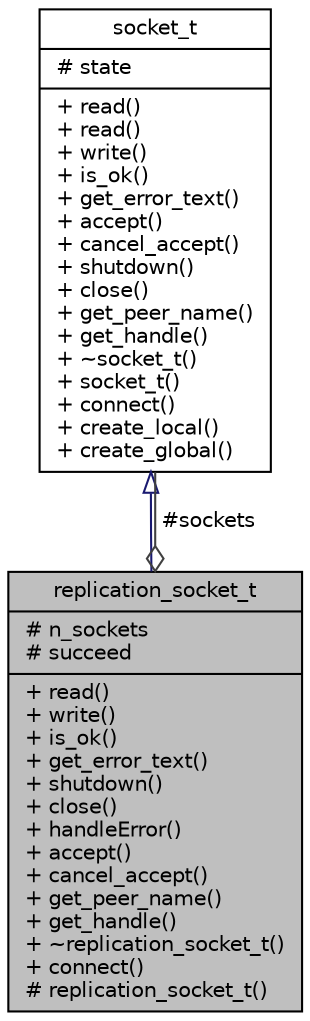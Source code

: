 digraph "replication_socket_t"
{
 // INTERACTIVE_SVG=YES
 // LATEX_PDF_SIZE
  edge [fontname="Helvetica",fontsize="10",labelfontname="Helvetica",labelfontsize="10"];
  node [fontname="Helvetica",fontsize="10",shape=record];
  Node1 [label="{replication_socket_t\n|# n_sockets\l# succeed\l|+ read()\l+ write()\l+ is_ok()\l+ get_error_text()\l+ shutdown()\l+ close()\l+ handleError()\l+ accept()\l+ cancel_accept()\l+ get_peer_name()\l+ get_handle()\l+ ~replication_socket_t()\l+ connect()\l# replication_socket_t()\l}",height=0.2,width=0.4,color="black", fillcolor="grey75", style="filled", fontcolor="black",tooltip=" "];
  Node2 -> Node1 [dir="back",color="midnightblue",fontsize="10",style="solid",arrowtail="onormal",fontname="Helvetica"];
  Node2 [label="{socket_t\n|# state\l|+ read()\l+ read()\l+ write()\l+ is_ok()\l+ get_error_text()\l+ accept()\l+ cancel_accept()\l+ shutdown()\l+ close()\l+ get_peer_name()\l+ get_handle()\l+ ~socket_t()\l+ socket_t()\l+ connect()\l+ create_local()\l+ create_global()\l}",height=0.2,width=0.4,color="black", fillcolor="white", style="filled",URL="$classsocket__t.html",tooltip=" "];
  Node2 -> Node1 [color="grey25",fontsize="10",style="solid",label=" #sockets" ,arrowhead="odiamond",fontname="Helvetica"];
}
